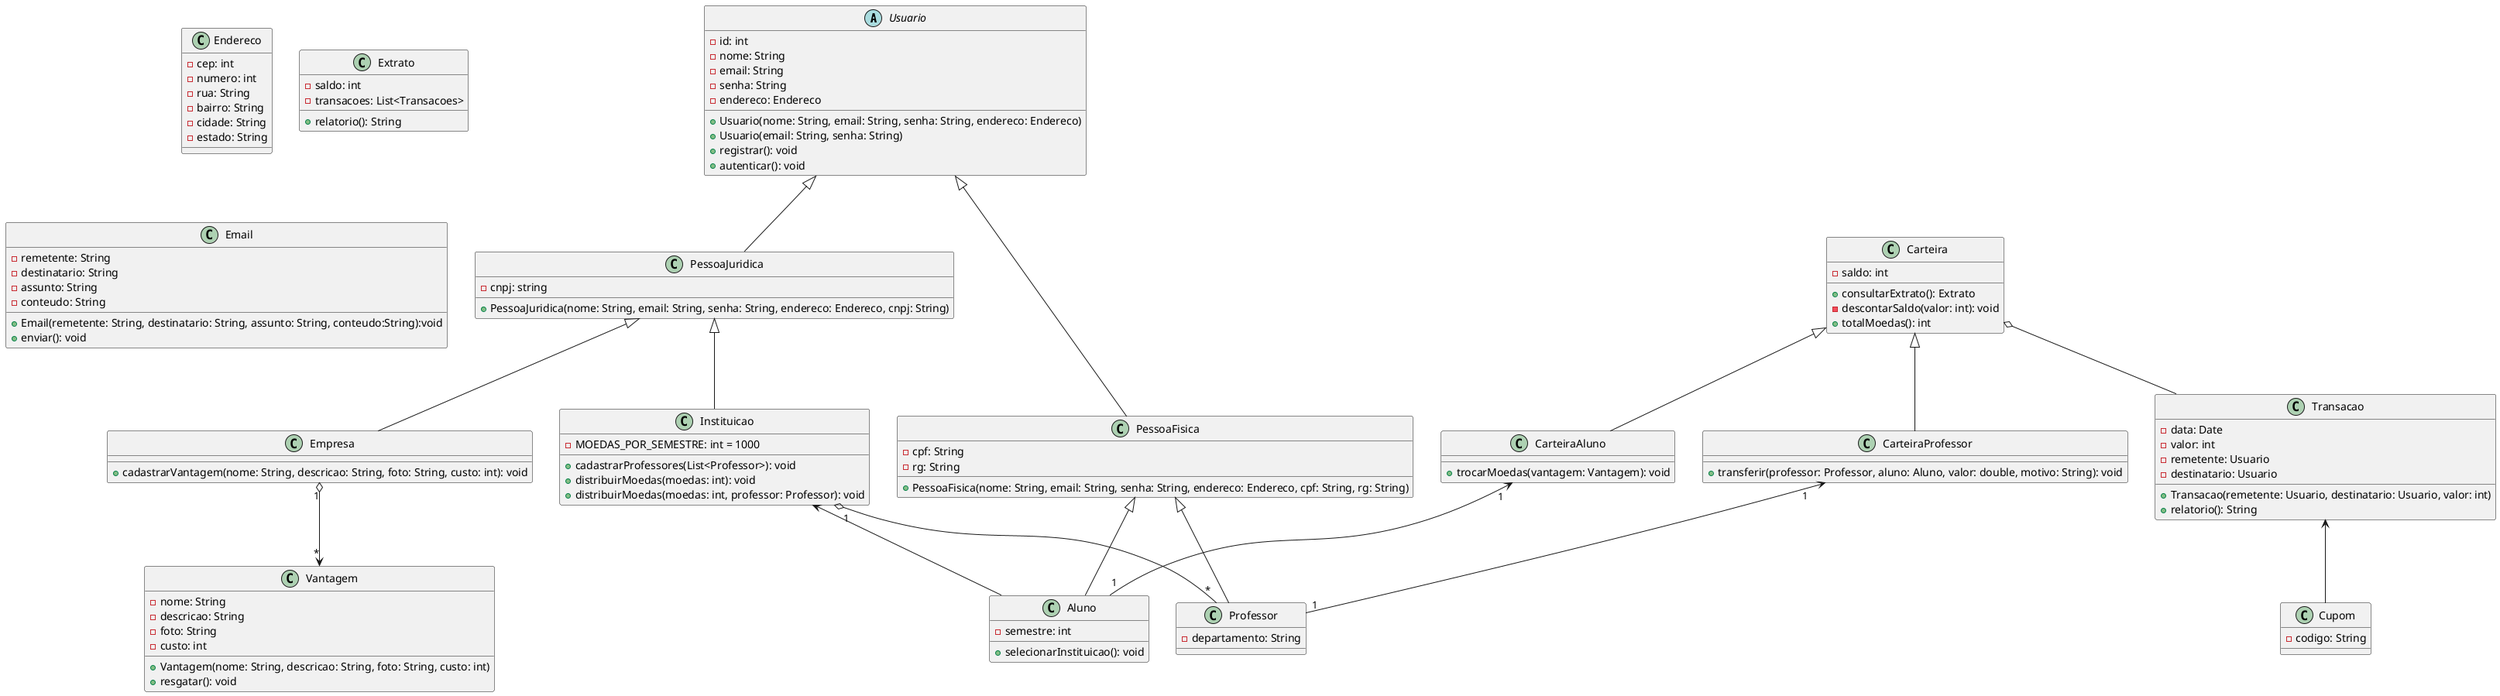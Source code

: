 @startuml Classe

abstract Usuario{
    - id: int
    - nome: String
    - email: String
    - senha: String
    - endereco: Endereco
    + Usuario(nome: String, email: String, senha: String, endereco: Endereco)
    + Usuario(email: String, senha: String)
    + registrar(): void
    + autenticar(): void
}

class PessoaFisica {
    - cpf: String
    - rg: String
    + PessoaFisica(nome: String, email: String, senha: String, endereco: Endereco, cpf: String, rg: String)
}

class PessoaJuridica {
    - cnpj: string
    + PessoaJuridica(nome: String, email: String, senha: String, endereco: Endereco, cnpj: String)
}

class Instituicao {
    - MOEDAS_POR_SEMESTRE: int = 1000
    + cadastrarProfessores(List<Professor>): void
    + distribuirMoedas(moedas: int): void
    + distribuirMoedas(moedas: int, professor: Professor): void
}

class Endereco {
    - cep: int
    - numero: int
    - rua: String
    - bairro: String
    - cidade: String
    - estado: String
}

class Aluno {
    - semestre: int
    + selecionarInstituicao(): void
}

class Professor {
    - departamento: String
}

class Empresa {
    + cadastrarVantagem(nome: String, descricao: String, foto: String, custo: int): void
}

class Transacao {
    - data: Date
    - valor: int
    - remetente: Usuario
    - destinatario: Usuario
    + Transacao(remetente: Usuario, destinatario: Usuario, valor: int)
    + relatorio(): String
}

class Extrato {
    - saldo: int
    - transacoes: List<Transacoes>
    + relatorio(): String
}

class Vantagem {
    - nome: String
    - descricao: String
    - foto: String
    - custo: int
    + Vantagem(nome: String, descricao: String, foto: String, custo: int)
    + resgatar(): void
}

class Email {
    - remetente: String
    - destinatario: String
    - assunto: String
    - conteudo: String
    + Email(remetente: String, destinatario: String, assunto: String, conteudo:String):void
    + enviar(): void
}

class Carteira {
    - saldo: int
    + consultarExtrato(): Extrato
    - descontarSaldo(valor: int): void
    + totalMoedas(): int
}

class CarteiraAluno {
    + trocarMoedas(vantagem: Vantagem): void
}

class CarteiraProfessor{
    + transferir(professor: Professor, aluno: Aluno, valor: double, motivo: String): void
}

class Cupom {
    - codigo: String
}

'Relacionamento Usuario
Usuario <|-- PessoaFisica
Usuario <|-- PessoaJuridica

'Relacionamento PessoaFisica
PessoaFisica <|-- Aluno
PessoaFisica <|-- Professor

'Relacionamento PessoaJuridica
PessoaJuridica <|-- Empresa
PessoaJuridica <|-- Instituicao

'Relacionamento Instituicao
Instituicao "1" o-- "*" Professor
Instituicao <-- Aluno

'Relacionamento CarteiraAluno
CarteiraAluno "1" <-- "1" Aluno


'Relacionamento CarteiraProfessor
CarteiraProfessor "1" <-- "1" Professor

'Relacionamento Carteira
Carteira <|-- CarteiraProfessor
Carteira <|-- CarteiraAluno
Carteira  o--  Transacao

'Relacionamento Transacao
Transacao <-- Cupom

'Relacionamento Empresa
Empresa "1" o--> "*" Vantagem

@enduml